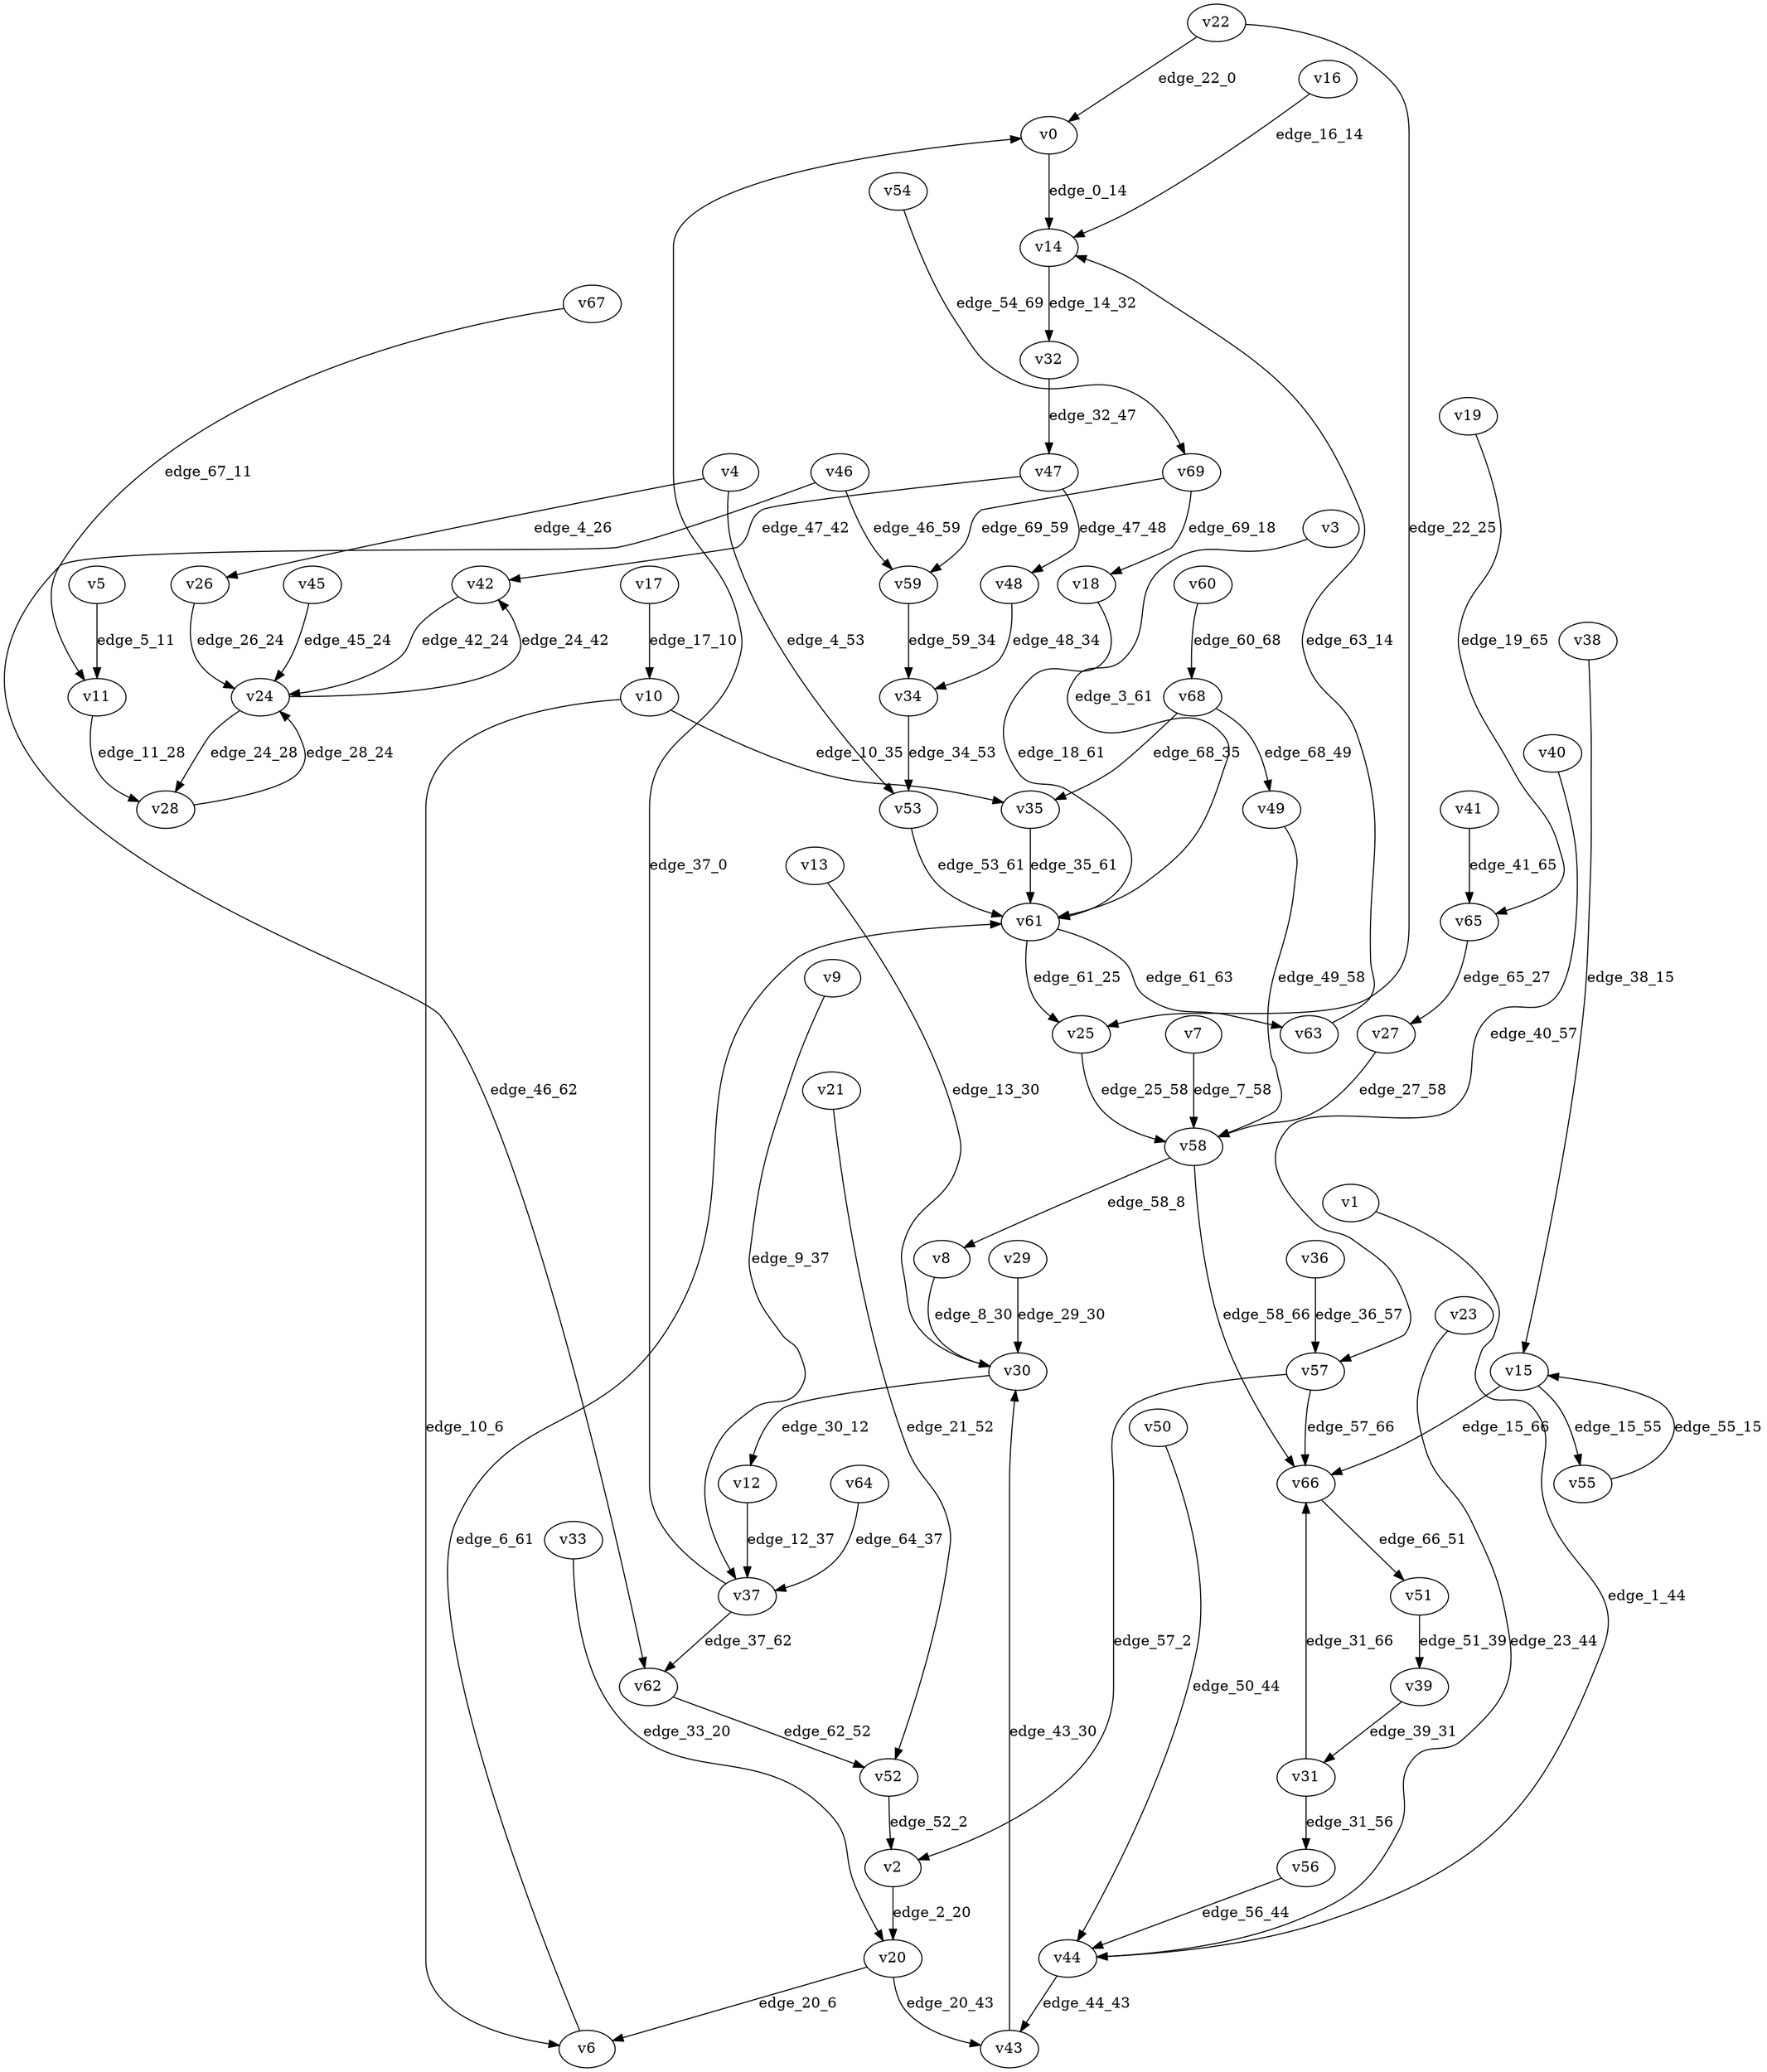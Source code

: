 digraph G {
    // Stochastic discounted game

    v0 [name="v0", player=0];
    v1 [name="v1", player=0];
    v2 [name="v2", player=1];
    v3 [name="v3", player=1];
    v4 [name="v4", player=-1];
    v5 [name="v5", player=1];
    v6 [name="v6", player=1];
    v7 [name="v7", player=1];
    v8 [name="v8", player=1];
    v9 [name="v9", player=1];
    v10 [name="v10", player=-1];
    v11 [name="v11", player=-1];
    v12 [name="v12", player=0];
    v13 [name="v13", player=0];
    v14 [name="v14", player=-1];
    v15 [name="v15", player=-1];
    v16 [name="v16", player=0];
    v17 [name="v17", player=1];
    v18 [name="v18", player=1];
    v19 [name="v19", player=0];
    v20 [name="v20", player=-1];
    v21 [name="v21", player=1];
    v22 [name="v22", player=-1];
    v23 [name="v23", player=0];
    v24 [name="v24", player=-1];
    v25 [name="v25", player=0];
    v26 [name="v26", player=0];
    v27 [name="v27", player=0];
    v28 [name="v28", player=1];
    v29 [name="v29", player=1];
    v30 [name="v30", player=-1];
    v31 [name="v31", player=-1];
    v32 [name="v32", player=0];
    v33 [name="v33", player=1];
    v34 [name="v34", player=-1];
    v35 [name="v35", player=0];
    v36 [name="v36", player=0];
    v37 [name="v37", player=-1];
    v38 [name="v38", player=1];
    v39 [name="v39", player=0];
    v40 [name="v40", player=1];
    v41 [name="v41", player=0];
    v42 [name="v42", player=1];
    v43 [name="v43", player=1];
    v44 [name="v44", player=-1];
    v45 [name="v45", player=1];
    v46 [name="v46", player=-1];
    v47 [name="v47", player=-1];
    v48 [name="v48", player=0];
    v49 [name="v49", player=1];
    v50 [name="v50", player=1];
    v51 [name="v51", player=-1];
    v52 [name="v52", player=-1];
    v53 [name="v53", player=0];
    v54 [name="v54", player=0];
    v55 [name="v55", player=1];
    v56 [name="v56", player=1];
    v57 [name="v57", player=-1];
    v58 [name="v58", player=-1];
    v59 [name="v59", player=1];
    v60 [name="v60", player=0];
    v61 [name="v61", player=-1];
    v62 [name="v62", player=0];
    v63 [name="v63", player=0];
    v64 [name="v64", player=0];
    v65 [name="v65", player=-1];
    v66 [name="v66", player=1];
    v67 [name="v67", player=0];
    v68 [name="v68", player=-1];
    v69 [name="v69", player=-1];

    v0 -> v14 [label="edge_0_14", weight=9.045708, discount=0.551708];
    v1 -> v44 [label="edge_1_44", weight=-8.835200, discount=0.662442];
    v2 -> v20 [label="edge_2_20", weight=2.738495, discount=0.821810];
    v3 -> v61 [label="edge_3_61", weight=-2.621018, discount=0.526265];
    v4 -> v26 [label="edge_4_26", probability=0.417476];
    v4 -> v53 [label="edge_4_53", probability=0.582524];
    v5 -> v11 [label="edge_5_11", weight=9.477128, discount=0.763034];
    v6 -> v61 [label="edge_6_61", weight=-7.695455, discount=0.205639];
    v7 -> v58 [label="edge_7_58", weight=7.863963, discount=0.449233];
    v8 -> v30 [label="edge_8_30", weight=-3.782353, discount=0.252306];
    v9 -> v37 [label="edge_9_37", weight=-3.110196, discount=0.243507];
    v10 -> v35 [label="edge_10_35", probability=0.410850];
    v10 -> v6 [label="edge_10_6", probability=0.589150];
    v11 -> v28 [label="edge_11_28", probability=1.000000];
    v12 -> v37 [label="edge_12_37", weight=3.363211, discount=0.838433];
    v13 -> v30 [label="edge_13_30", weight=-6.687982, discount=0.815798];
    v14 -> v32 [label="edge_14_32", probability=1.000000];
    v15 -> v66 [label="edge_15_66", probability=0.581765];
    v15 -> v55 [label="edge_15_55", probability=0.418235];
    v16 -> v14 [label="edge_16_14", weight=0.379206, discount=0.118267];
    v17 -> v10 [label="edge_17_10", weight=6.886415, discount=0.224300];
    v18 -> v61 [label="edge_18_61", weight=-5.803580, discount=0.770769];
    v19 -> v65 [label="edge_19_65", weight=-1.333461, discount=0.316203];
    v20 -> v43 [label="edge_20_43", probability=0.485359];
    v20 -> v6 [label="edge_20_6", probability=0.514641];
    v21 -> v52 [label="edge_21_52", weight=-8.488751, discount=0.783761];
    v22 -> v25 [label="edge_22_25", probability=0.688106];
    v22 -> v0 [label="edge_22_0", probability=0.311894];
    v23 -> v44 [label="edge_23_44", weight=-9.893979, discount=0.362669];
    v24 -> v42 [label="edge_24_42", probability=0.440155];
    v24 -> v28 [label="edge_24_28", probability=0.559845];
    v25 -> v58 [label="edge_25_58", weight=9.921716, discount=0.763982];
    v26 -> v24 [label="edge_26_24", weight=4.926065, discount=0.664359];
    v27 -> v58 [label="edge_27_58", weight=8.485856, discount=0.254316];
    v28 -> v24 [label="edge_28_24", weight=-3.158863, discount=0.814093];
    v29 -> v30 [label="edge_29_30", weight=8.832385, discount=0.529990];
    v30 -> v12 [label="edge_30_12", probability=1.000000];
    v31 -> v66 [label="edge_31_66", probability=0.684507];
    v31 -> v56 [label="edge_31_56", probability=0.315493];
    v32 -> v47 [label="edge_32_47", weight=8.140632, discount=0.589215];
    v33 -> v20 [label="edge_33_20", weight=-4.058912, discount=0.786707];
    v34 -> v53 [label="edge_34_53", probability=1.000000];
    v35 -> v61 [label="edge_35_61", weight=9.050510, discount=0.853967];
    v36 -> v57 [label="edge_36_57", weight=8.902752, discount=0.346785];
    v37 -> v62 [label="edge_37_62", probability=0.526371];
    v37 -> v0 [label="edge_37_0", probability=0.473629];
    v38 -> v15 [label="edge_38_15", weight=-1.709257, discount=0.503160];
    v39 -> v31 [label="edge_39_31", weight=-2.766882, discount=0.661397];
    v40 -> v57 [label="edge_40_57", weight=-3.577899, discount=0.781816];
    v41 -> v65 [label="edge_41_65", weight=6.015954, discount=0.120458];
    v42 -> v24 [label="edge_42_24", weight=2.007230, discount=0.235615];
    v43 -> v30 [label="edge_43_30", weight=2.823431, discount=0.809970];
    v44 -> v43 [label="edge_44_43", probability=1.000000];
    v45 -> v24 [label="edge_45_24", weight=2.935859, discount=0.111126];
    v46 -> v59 [label="edge_46_59", probability=0.455143];
    v46 -> v62 [label="edge_46_62", probability=0.544857];
    v47 -> v48 [label="edge_47_48", probability=0.515006];
    v47 -> v42 [label="edge_47_42", probability=0.484994];
    v48 -> v34 [label="edge_48_34", weight=-4.786829, discount=0.759687];
    v49 -> v58 [label="edge_49_58", weight=-4.226227, discount=0.512508];
    v50 -> v44 [label="edge_50_44", weight=-6.692859, discount=0.826461];
    v51 -> v39 [label="edge_51_39", probability=1.000000];
    v52 -> v2 [label="edge_52_2", probability=1.000000];
    v53 -> v61 [label="edge_53_61", weight=2.244587, discount=0.118153];
    v54 -> v69 [label="edge_54_69", weight=-8.624145, discount=0.588849];
    v55 -> v15 [label="edge_55_15", weight=-4.441780, discount=0.451827];
    v56 -> v44 [label="edge_56_44", weight=-8.512043, discount=0.757737];
    v57 -> v66 [label="edge_57_66", probability=0.647601];
    v57 -> v2 [label="edge_57_2", probability=0.352399];
    v58 -> v8 [label="edge_58_8", probability=0.544288];
    v58 -> v66 [label="edge_58_66", probability=0.455712];
    v59 -> v34 [label="edge_59_34", weight=9.349708, discount=0.439360];
    v60 -> v68 [label="edge_60_68", weight=1.005044, discount=0.537643];
    v61 -> v25 [label="edge_61_25", probability=0.619129];
    v61 -> v63 [label="edge_61_63", probability=0.380871];
    v62 -> v52 [label="edge_62_52", weight=-3.048707, discount=0.692192];
    v63 -> v14 [label="edge_63_14", weight=-4.350238, discount=0.763333];
    v64 -> v37 [label="edge_64_37", weight=3.267399, discount=0.493613];
    v65 -> v27 [label="edge_65_27", probability=1.000000];
    v66 -> v51 [label="edge_66_51", weight=-5.763308, discount=0.657566];
    v67 -> v11 [label="edge_67_11", weight=-7.958252, discount=0.129023];
    v68 -> v49 [label="edge_68_49", probability=0.506146];
    v68 -> v35 [label="edge_68_35", probability=0.493854];
    v69 -> v18 [label="edge_69_18", probability=0.501652];
    v69 -> v59 [label="edge_69_59", probability=0.498348];
}